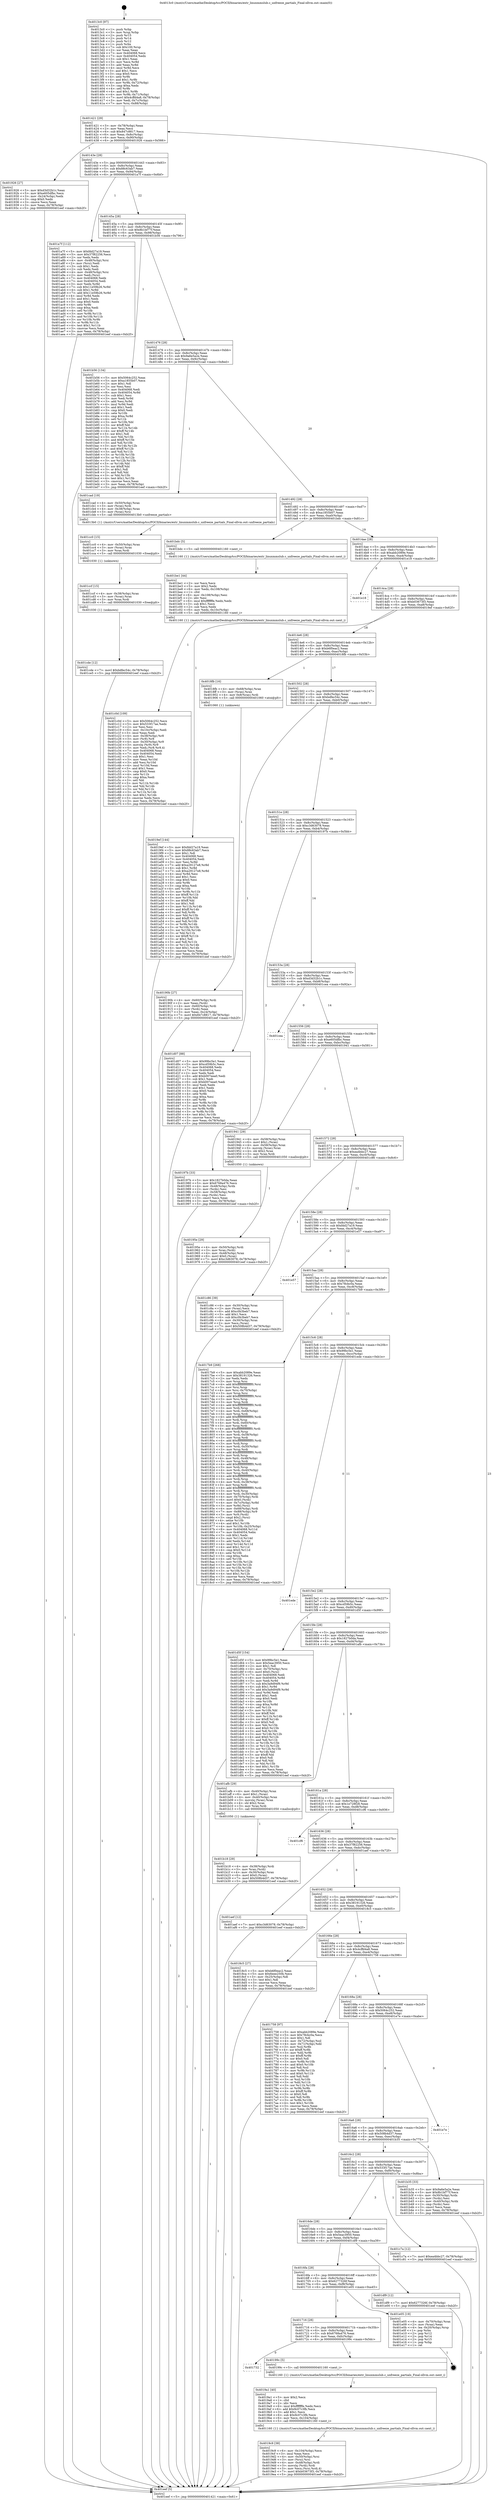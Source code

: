digraph "0x4013c0" {
  label = "0x4013c0 (/mnt/c/Users/mathe/Desktop/tcc/POCII/binaries/extr_linuxmmslub.c_unfreeze_partials_Final-ollvm.out::main(0))"
  labelloc = "t"
  node[shape=record]

  Entry [label="",width=0.3,height=0.3,shape=circle,fillcolor=black,style=filled]
  "0x401421" [label="{
     0x401421 [29]\l
     | [instrs]\l
     &nbsp;&nbsp;0x401421 \<+3\>: mov -0x78(%rbp),%eax\l
     &nbsp;&nbsp;0x401424 \<+2\>: mov %eax,%ecx\l
     &nbsp;&nbsp;0x401426 \<+6\>: sub $0x847c8817,%ecx\l
     &nbsp;&nbsp;0x40142c \<+6\>: mov %eax,-0x8c(%rbp)\l
     &nbsp;&nbsp;0x401432 \<+6\>: mov %ecx,-0x90(%rbp)\l
     &nbsp;&nbsp;0x401438 \<+6\>: je 0000000000401926 \<main+0x566\>\l
  }"]
  "0x401926" [label="{
     0x401926 [27]\l
     | [instrs]\l
     &nbsp;&nbsp;0x401926 \<+5\>: mov $0xd3d32b1c,%eax\l
     &nbsp;&nbsp;0x40192b \<+5\>: mov $0xe605dfbc,%ecx\l
     &nbsp;&nbsp;0x401930 \<+3\>: mov -0x24(%rbp),%edx\l
     &nbsp;&nbsp;0x401933 \<+3\>: cmp $0x0,%edx\l
     &nbsp;&nbsp;0x401936 \<+3\>: cmove %ecx,%eax\l
     &nbsp;&nbsp;0x401939 \<+3\>: mov %eax,-0x78(%rbp)\l
     &nbsp;&nbsp;0x40193c \<+5\>: jmp 0000000000401eef \<main+0xb2f\>\l
  }"]
  "0x40143e" [label="{
     0x40143e [28]\l
     | [instrs]\l
     &nbsp;&nbsp;0x40143e \<+5\>: jmp 0000000000401443 \<main+0x83\>\l
     &nbsp;&nbsp;0x401443 \<+6\>: mov -0x8c(%rbp),%eax\l
     &nbsp;&nbsp;0x401449 \<+5\>: sub $0x88c63ab7,%eax\l
     &nbsp;&nbsp;0x40144e \<+6\>: mov %eax,-0x94(%rbp)\l
     &nbsp;&nbsp;0x401454 \<+6\>: je 0000000000401a7f \<main+0x6bf\>\l
  }"]
  Exit [label="",width=0.3,height=0.3,shape=circle,fillcolor=black,style=filled,peripheries=2]
  "0x401a7f" [label="{
     0x401a7f [112]\l
     | [instrs]\l
     &nbsp;&nbsp;0x401a7f \<+5\>: mov $0xfdd27a19,%eax\l
     &nbsp;&nbsp;0x401a84 \<+5\>: mov $0x37f82256,%ecx\l
     &nbsp;&nbsp;0x401a89 \<+2\>: xor %edx,%edx\l
     &nbsp;&nbsp;0x401a8b \<+4\>: mov -0x48(%rbp),%rsi\l
     &nbsp;&nbsp;0x401a8f \<+2\>: mov (%rsi),%edi\l
     &nbsp;&nbsp;0x401a91 \<+3\>: sub $0x1,%edx\l
     &nbsp;&nbsp;0x401a94 \<+2\>: sub %edx,%edi\l
     &nbsp;&nbsp;0x401a96 \<+4\>: mov -0x48(%rbp),%rsi\l
     &nbsp;&nbsp;0x401a9a \<+2\>: mov %edi,(%rsi)\l
     &nbsp;&nbsp;0x401a9c \<+7\>: mov 0x404068,%edx\l
     &nbsp;&nbsp;0x401aa3 \<+7\>: mov 0x404054,%edi\l
     &nbsp;&nbsp;0x401aaa \<+3\>: mov %edx,%r8d\l
     &nbsp;&nbsp;0x401aad \<+7\>: sub $0x11e59b26,%r8d\l
     &nbsp;&nbsp;0x401ab4 \<+4\>: sub $0x1,%r8d\l
     &nbsp;&nbsp;0x401ab8 \<+7\>: add $0x11e59b26,%r8d\l
     &nbsp;&nbsp;0x401abf \<+4\>: imul %r8d,%edx\l
     &nbsp;&nbsp;0x401ac3 \<+3\>: and $0x1,%edx\l
     &nbsp;&nbsp;0x401ac6 \<+3\>: cmp $0x0,%edx\l
     &nbsp;&nbsp;0x401ac9 \<+4\>: sete %r9b\l
     &nbsp;&nbsp;0x401acd \<+3\>: cmp $0xa,%edi\l
     &nbsp;&nbsp;0x401ad0 \<+4\>: setl %r10b\l
     &nbsp;&nbsp;0x401ad4 \<+3\>: mov %r9b,%r11b\l
     &nbsp;&nbsp;0x401ad7 \<+3\>: and %r10b,%r11b\l
     &nbsp;&nbsp;0x401ada \<+3\>: xor %r10b,%r9b\l
     &nbsp;&nbsp;0x401add \<+3\>: or %r9b,%r11b\l
     &nbsp;&nbsp;0x401ae0 \<+4\>: test $0x1,%r11b\l
     &nbsp;&nbsp;0x401ae4 \<+3\>: cmovne %ecx,%eax\l
     &nbsp;&nbsp;0x401ae7 \<+3\>: mov %eax,-0x78(%rbp)\l
     &nbsp;&nbsp;0x401aea \<+5\>: jmp 0000000000401eef \<main+0xb2f\>\l
  }"]
  "0x40145a" [label="{
     0x40145a [28]\l
     | [instrs]\l
     &nbsp;&nbsp;0x40145a \<+5\>: jmp 000000000040145f \<main+0x9f\>\l
     &nbsp;&nbsp;0x40145f \<+6\>: mov -0x8c(%rbp),%eax\l
     &nbsp;&nbsp;0x401465 \<+5\>: sub $0x8b1bf77f,%eax\l
     &nbsp;&nbsp;0x40146a \<+6\>: mov %eax,-0x98(%rbp)\l
     &nbsp;&nbsp;0x401470 \<+6\>: je 0000000000401b56 \<main+0x796\>\l
  }"]
  "0x401cde" [label="{
     0x401cde [12]\l
     | [instrs]\l
     &nbsp;&nbsp;0x401cde \<+7\>: movl $0xbdfec54c,-0x78(%rbp)\l
     &nbsp;&nbsp;0x401ce5 \<+5\>: jmp 0000000000401eef \<main+0xb2f\>\l
  }"]
  "0x401b56" [label="{
     0x401b56 [134]\l
     | [instrs]\l
     &nbsp;&nbsp;0x401b56 \<+5\>: mov $0x5064c252,%eax\l
     &nbsp;&nbsp;0x401b5b \<+5\>: mov $0xa1855b07,%ecx\l
     &nbsp;&nbsp;0x401b60 \<+2\>: mov $0x1,%dl\l
     &nbsp;&nbsp;0x401b62 \<+2\>: xor %esi,%esi\l
     &nbsp;&nbsp;0x401b64 \<+7\>: mov 0x404068,%edi\l
     &nbsp;&nbsp;0x401b6b \<+8\>: mov 0x404054,%r8d\l
     &nbsp;&nbsp;0x401b73 \<+3\>: sub $0x1,%esi\l
     &nbsp;&nbsp;0x401b76 \<+3\>: mov %edi,%r9d\l
     &nbsp;&nbsp;0x401b79 \<+3\>: add %esi,%r9d\l
     &nbsp;&nbsp;0x401b7c \<+4\>: imul %r9d,%edi\l
     &nbsp;&nbsp;0x401b80 \<+3\>: and $0x1,%edi\l
     &nbsp;&nbsp;0x401b83 \<+3\>: cmp $0x0,%edi\l
     &nbsp;&nbsp;0x401b86 \<+4\>: sete %r10b\l
     &nbsp;&nbsp;0x401b8a \<+4\>: cmp $0xa,%r8d\l
     &nbsp;&nbsp;0x401b8e \<+4\>: setl %r11b\l
     &nbsp;&nbsp;0x401b92 \<+3\>: mov %r10b,%bl\l
     &nbsp;&nbsp;0x401b95 \<+3\>: xor $0xff,%bl\l
     &nbsp;&nbsp;0x401b98 \<+3\>: mov %r11b,%r14b\l
     &nbsp;&nbsp;0x401b9b \<+4\>: xor $0xff,%r14b\l
     &nbsp;&nbsp;0x401b9f \<+3\>: xor $0x1,%dl\l
     &nbsp;&nbsp;0x401ba2 \<+3\>: mov %bl,%r15b\l
     &nbsp;&nbsp;0x401ba5 \<+4\>: and $0xff,%r15b\l
     &nbsp;&nbsp;0x401ba9 \<+3\>: and %dl,%r10b\l
     &nbsp;&nbsp;0x401bac \<+3\>: mov %r14b,%r12b\l
     &nbsp;&nbsp;0x401baf \<+4\>: and $0xff,%r12b\l
     &nbsp;&nbsp;0x401bb3 \<+3\>: and %dl,%r11b\l
     &nbsp;&nbsp;0x401bb6 \<+3\>: or %r10b,%r15b\l
     &nbsp;&nbsp;0x401bb9 \<+3\>: or %r11b,%r12b\l
     &nbsp;&nbsp;0x401bbc \<+3\>: xor %r12b,%r15b\l
     &nbsp;&nbsp;0x401bbf \<+3\>: or %r14b,%bl\l
     &nbsp;&nbsp;0x401bc2 \<+3\>: xor $0xff,%bl\l
     &nbsp;&nbsp;0x401bc5 \<+3\>: or $0x1,%dl\l
     &nbsp;&nbsp;0x401bc8 \<+2\>: and %dl,%bl\l
     &nbsp;&nbsp;0x401bca \<+3\>: or %bl,%r15b\l
     &nbsp;&nbsp;0x401bcd \<+4\>: test $0x1,%r15b\l
     &nbsp;&nbsp;0x401bd1 \<+3\>: cmovne %ecx,%eax\l
     &nbsp;&nbsp;0x401bd4 \<+3\>: mov %eax,-0x78(%rbp)\l
     &nbsp;&nbsp;0x401bd7 \<+5\>: jmp 0000000000401eef \<main+0xb2f\>\l
  }"]
  "0x401476" [label="{
     0x401476 [28]\l
     | [instrs]\l
     &nbsp;&nbsp;0x401476 \<+5\>: jmp 000000000040147b \<main+0xbb\>\l
     &nbsp;&nbsp;0x40147b \<+6\>: mov -0x8c(%rbp),%eax\l
     &nbsp;&nbsp;0x401481 \<+5\>: sub $0x9a6e5a2e,%eax\l
     &nbsp;&nbsp;0x401486 \<+6\>: mov %eax,-0x9c(%rbp)\l
     &nbsp;&nbsp;0x40148c \<+6\>: je 0000000000401cad \<main+0x8ed\>\l
  }"]
  "0x401ccf" [label="{
     0x401ccf [15]\l
     | [instrs]\l
     &nbsp;&nbsp;0x401ccf \<+4\>: mov -0x38(%rbp),%rax\l
     &nbsp;&nbsp;0x401cd3 \<+3\>: mov (%rax),%rax\l
     &nbsp;&nbsp;0x401cd6 \<+3\>: mov %rax,%rdi\l
     &nbsp;&nbsp;0x401cd9 \<+5\>: call 0000000000401030 \<free@plt\>\l
     | [calls]\l
     &nbsp;&nbsp;0x401030 \{1\} (unknown)\l
  }"]
  "0x401cad" [label="{
     0x401cad [19]\l
     | [instrs]\l
     &nbsp;&nbsp;0x401cad \<+4\>: mov -0x50(%rbp),%rax\l
     &nbsp;&nbsp;0x401cb1 \<+3\>: mov (%rax),%rdi\l
     &nbsp;&nbsp;0x401cb4 \<+4\>: mov -0x38(%rbp),%rax\l
     &nbsp;&nbsp;0x401cb8 \<+3\>: mov (%rax),%rsi\l
     &nbsp;&nbsp;0x401cbb \<+5\>: call 00000000004013b0 \<unfreeze_partials\>\l
     | [calls]\l
     &nbsp;&nbsp;0x4013b0 \{1\} (/mnt/c/Users/mathe/Desktop/tcc/POCII/binaries/extr_linuxmmslub.c_unfreeze_partials_Final-ollvm.out::unfreeze_partials)\l
  }"]
  "0x401492" [label="{
     0x401492 [28]\l
     | [instrs]\l
     &nbsp;&nbsp;0x401492 \<+5\>: jmp 0000000000401497 \<main+0xd7\>\l
     &nbsp;&nbsp;0x401497 \<+6\>: mov -0x8c(%rbp),%eax\l
     &nbsp;&nbsp;0x40149d \<+5\>: sub $0xa1855b07,%eax\l
     &nbsp;&nbsp;0x4014a2 \<+6\>: mov %eax,-0xa0(%rbp)\l
     &nbsp;&nbsp;0x4014a8 \<+6\>: je 0000000000401bdc \<main+0x81c\>\l
  }"]
  "0x401cc0" [label="{
     0x401cc0 [15]\l
     | [instrs]\l
     &nbsp;&nbsp;0x401cc0 \<+4\>: mov -0x50(%rbp),%rax\l
     &nbsp;&nbsp;0x401cc4 \<+3\>: mov (%rax),%rax\l
     &nbsp;&nbsp;0x401cc7 \<+3\>: mov %rax,%rdi\l
     &nbsp;&nbsp;0x401cca \<+5\>: call 0000000000401030 \<free@plt\>\l
     | [calls]\l
     &nbsp;&nbsp;0x401030 \{1\} (unknown)\l
  }"]
  "0x401bdc" [label="{
     0x401bdc [5]\l
     | [instrs]\l
     &nbsp;&nbsp;0x401bdc \<+5\>: call 0000000000401160 \<next_i\>\l
     | [calls]\l
     &nbsp;&nbsp;0x401160 \{1\} (/mnt/c/Users/mathe/Desktop/tcc/POCII/binaries/extr_linuxmmslub.c_unfreeze_partials_Final-ollvm.out::next_i)\l
  }"]
  "0x4014ae" [label="{
     0x4014ae [28]\l
     | [instrs]\l
     &nbsp;&nbsp;0x4014ae \<+5\>: jmp 00000000004014b3 \<main+0xf3\>\l
     &nbsp;&nbsp;0x4014b3 \<+6\>: mov -0x8c(%rbp),%eax\l
     &nbsp;&nbsp;0x4014b9 \<+5\>: sub $0xabb2089e,%eax\l
     &nbsp;&nbsp;0x4014be \<+6\>: mov %eax,-0xa4(%rbp)\l
     &nbsp;&nbsp;0x4014c4 \<+6\>: je 0000000000401e18 \<main+0xa58\>\l
  }"]
  "0x401c0d" [label="{
     0x401c0d [109]\l
     | [instrs]\l
     &nbsp;&nbsp;0x401c0d \<+5\>: mov $0x5064c252,%ecx\l
     &nbsp;&nbsp;0x401c12 \<+5\>: mov $0x533f17ae,%edx\l
     &nbsp;&nbsp;0x401c17 \<+2\>: xor %esi,%esi\l
     &nbsp;&nbsp;0x401c19 \<+6\>: mov -0x10c(%rbp),%edi\l
     &nbsp;&nbsp;0x401c1f \<+3\>: imul %eax,%edi\l
     &nbsp;&nbsp;0x401c22 \<+4\>: mov -0x38(%rbp),%r8\l
     &nbsp;&nbsp;0x401c26 \<+3\>: mov (%r8),%r8\l
     &nbsp;&nbsp;0x401c29 \<+4\>: mov -0x30(%rbp),%r9\l
     &nbsp;&nbsp;0x401c2d \<+3\>: movslq (%r9),%r9\l
     &nbsp;&nbsp;0x401c30 \<+4\>: mov %edi,(%r8,%r9,4)\l
     &nbsp;&nbsp;0x401c34 \<+7\>: mov 0x404068,%eax\l
     &nbsp;&nbsp;0x401c3b \<+7\>: mov 0x404054,%edi\l
     &nbsp;&nbsp;0x401c42 \<+3\>: sub $0x1,%esi\l
     &nbsp;&nbsp;0x401c45 \<+3\>: mov %eax,%r10d\l
     &nbsp;&nbsp;0x401c48 \<+3\>: add %esi,%r10d\l
     &nbsp;&nbsp;0x401c4b \<+4\>: imul %r10d,%eax\l
     &nbsp;&nbsp;0x401c4f \<+3\>: and $0x1,%eax\l
     &nbsp;&nbsp;0x401c52 \<+3\>: cmp $0x0,%eax\l
     &nbsp;&nbsp;0x401c55 \<+4\>: sete %r11b\l
     &nbsp;&nbsp;0x401c59 \<+3\>: cmp $0xa,%edi\l
     &nbsp;&nbsp;0x401c5c \<+3\>: setl %bl\l
     &nbsp;&nbsp;0x401c5f \<+3\>: mov %r11b,%r14b\l
     &nbsp;&nbsp;0x401c62 \<+3\>: and %bl,%r14b\l
     &nbsp;&nbsp;0x401c65 \<+3\>: xor %bl,%r11b\l
     &nbsp;&nbsp;0x401c68 \<+3\>: or %r11b,%r14b\l
     &nbsp;&nbsp;0x401c6b \<+4\>: test $0x1,%r14b\l
     &nbsp;&nbsp;0x401c6f \<+3\>: cmovne %edx,%ecx\l
     &nbsp;&nbsp;0x401c72 \<+3\>: mov %ecx,-0x78(%rbp)\l
     &nbsp;&nbsp;0x401c75 \<+5\>: jmp 0000000000401eef \<main+0xb2f\>\l
  }"]
  "0x401e18" [label="{
     0x401e18\l
  }", style=dashed]
  "0x4014ca" [label="{
     0x4014ca [28]\l
     | [instrs]\l
     &nbsp;&nbsp;0x4014ca \<+5\>: jmp 00000000004014cf \<main+0x10f\>\l
     &nbsp;&nbsp;0x4014cf \<+6\>: mov -0x8c(%rbp),%eax\l
     &nbsp;&nbsp;0x4014d5 \<+5\>: sub $0xb03673f3,%eax\l
     &nbsp;&nbsp;0x4014da \<+6\>: mov %eax,-0xa8(%rbp)\l
     &nbsp;&nbsp;0x4014e0 \<+6\>: je 00000000004019ef \<main+0x62f\>\l
  }"]
  "0x401be1" [label="{
     0x401be1 [44]\l
     | [instrs]\l
     &nbsp;&nbsp;0x401be1 \<+2\>: xor %ecx,%ecx\l
     &nbsp;&nbsp;0x401be3 \<+5\>: mov $0x2,%edx\l
     &nbsp;&nbsp;0x401be8 \<+6\>: mov %edx,-0x108(%rbp)\l
     &nbsp;&nbsp;0x401bee \<+1\>: cltd\l
     &nbsp;&nbsp;0x401bef \<+6\>: mov -0x108(%rbp),%esi\l
     &nbsp;&nbsp;0x401bf5 \<+2\>: idiv %esi\l
     &nbsp;&nbsp;0x401bf7 \<+6\>: imul $0xfffffffe,%edx,%edx\l
     &nbsp;&nbsp;0x401bfd \<+3\>: sub $0x1,%ecx\l
     &nbsp;&nbsp;0x401c00 \<+2\>: sub %ecx,%edx\l
     &nbsp;&nbsp;0x401c02 \<+6\>: mov %edx,-0x10c(%rbp)\l
     &nbsp;&nbsp;0x401c08 \<+5\>: call 0000000000401160 \<next_i\>\l
     | [calls]\l
     &nbsp;&nbsp;0x401160 \{1\} (/mnt/c/Users/mathe/Desktop/tcc/POCII/binaries/extr_linuxmmslub.c_unfreeze_partials_Final-ollvm.out::next_i)\l
  }"]
  "0x4019ef" [label="{
     0x4019ef [144]\l
     | [instrs]\l
     &nbsp;&nbsp;0x4019ef \<+5\>: mov $0xfdd27a19,%eax\l
     &nbsp;&nbsp;0x4019f4 \<+5\>: mov $0x88c63ab7,%ecx\l
     &nbsp;&nbsp;0x4019f9 \<+2\>: mov $0x1,%dl\l
     &nbsp;&nbsp;0x4019fb \<+7\>: mov 0x404068,%esi\l
     &nbsp;&nbsp;0x401a02 \<+7\>: mov 0x404054,%edi\l
     &nbsp;&nbsp;0x401a09 \<+3\>: mov %esi,%r8d\l
     &nbsp;&nbsp;0x401a0c \<+7\>: add $0xa29127e8,%r8d\l
     &nbsp;&nbsp;0x401a13 \<+4\>: sub $0x1,%r8d\l
     &nbsp;&nbsp;0x401a17 \<+7\>: sub $0xa29127e8,%r8d\l
     &nbsp;&nbsp;0x401a1e \<+4\>: imul %r8d,%esi\l
     &nbsp;&nbsp;0x401a22 \<+3\>: and $0x1,%esi\l
     &nbsp;&nbsp;0x401a25 \<+3\>: cmp $0x0,%esi\l
     &nbsp;&nbsp;0x401a28 \<+4\>: sete %r9b\l
     &nbsp;&nbsp;0x401a2c \<+3\>: cmp $0xa,%edi\l
     &nbsp;&nbsp;0x401a2f \<+4\>: setl %r10b\l
     &nbsp;&nbsp;0x401a33 \<+3\>: mov %r9b,%r11b\l
     &nbsp;&nbsp;0x401a36 \<+4\>: xor $0xff,%r11b\l
     &nbsp;&nbsp;0x401a3a \<+3\>: mov %r10b,%bl\l
     &nbsp;&nbsp;0x401a3d \<+3\>: xor $0xff,%bl\l
     &nbsp;&nbsp;0x401a40 \<+3\>: xor $0x1,%dl\l
     &nbsp;&nbsp;0x401a43 \<+3\>: mov %r11b,%r14b\l
     &nbsp;&nbsp;0x401a46 \<+4\>: and $0xff,%r14b\l
     &nbsp;&nbsp;0x401a4a \<+3\>: and %dl,%r9b\l
     &nbsp;&nbsp;0x401a4d \<+3\>: mov %bl,%r15b\l
     &nbsp;&nbsp;0x401a50 \<+4\>: and $0xff,%r15b\l
     &nbsp;&nbsp;0x401a54 \<+3\>: and %dl,%r10b\l
     &nbsp;&nbsp;0x401a57 \<+3\>: or %r9b,%r14b\l
     &nbsp;&nbsp;0x401a5a \<+3\>: or %r10b,%r15b\l
     &nbsp;&nbsp;0x401a5d \<+3\>: xor %r15b,%r14b\l
     &nbsp;&nbsp;0x401a60 \<+3\>: or %bl,%r11b\l
     &nbsp;&nbsp;0x401a63 \<+4\>: xor $0xff,%r11b\l
     &nbsp;&nbsp;0x401a67 \<+3\>: or $0x1,%dl\l
     &nbsp;&nbsp;0x401a6a \<+3\>: and %dl,%r11b\l
     &nbsp;&nbsp;0x401a6d \<+3\>: or %r11b,%r14b\l
     &nbsp;&nbsp;0x401a70 \<+4\>: test $0x1,%r14b\l
     &nbsp;&nbsp;0x401a74 \<+3\>: cmovne %ecx,%eax\l
     &nbsp;&nbsp;0x401a77 \<+3\>: mov %eax,-0x78(%rbp)\l
     &nbsp;&nbsp;0x401a7a \<+5\>: jmp 0000000000401eef \<main+0xb2f\>\l
  }"]
  "0x4014e6" [label="{
     0x4014e6 [28]\l
     | [instrs]\l
     &nbsp;&nbsp;0x4014e6 \<+5\>: jmp 00000000004014eb \<main+0x12b\>\l
     &nbsp;&nbsp;0x4014eb \<+6\>: mov -0x8c(%rbp),%eax\l
     &nbsp;&nbsp;0x4014f1 \<+5\>: sub $0xb6f0eac2,%eax\l
     &nbsp;&nbsp;0x4014f6 \<+6\>: mov %eax,-0xac(%rbp)\l
     &nbsp;&nbsp;0x4014fc \<+6\>: je 00000000004018fb \<main+0x53b\>\l
  }"]
  "0x401b18" [label="{
     0x401b18 [29]\l
     | [instrs]\l
     &nbsp;&nbsp;0x401b18 \<+4\>: mov -0x38(%rbp),%rdi\l
     &nbsp;&nbsp;0x401b1c \<+3\>: mov %rax,(%rdi)\l
     &nbsp;&nbsp;0x401b1f \<+4\>: mov -0x30(%rbp),%rax\l
     &nbsp;&nbsp;0x401b23 \<+6\>: movl $0x0,(%rax)\l
     &nbsp;&nbsp;0x401b29 \<+7\>: movl $0x508b4d37,-0x78(%rbp)\l
     &nbsp;&nbsp;0x401b30 \<+5\>: jmp 0000000000401eef \<main+0xb2f\>\l
  }"]
  "0x4018fb" [label="{
     0x4018fb [16]\l
     | [instrs]\l
     &nbsp;&nbsp;0x4018fb \<+4\>: mov -0x68(%rbp),%rax\l
     &nbsp;&nbsp;0x4018ff \<+3\>: mov (%rax),%rax\l
     &nbsp;&nbsp;0x401902 \<+4\>: mov 0x8(%rax),%rdi\l
     &nbsp;&nbsp;0x401906 \<+5\>: call 0000000000401060 \<atoi@plt\>\l
     | [calls]\l
     &nbsp;&nbsp;0x401060 \{1\} (unknown)\l
  }"]
  "0x401502" [label="{
     0x401502 [28]\l
     | [instrs]\l
     &nbsp;&nbsp;0x401502 \<+5\>: jmp 0000000000401507 \<main+0x147\>\l
     &nbsp;&nbsp;0x401507 \<+6\>: mov -0x8c(%rbp),%eax\l
     &nbsp;&nbsp;0x40150d \<+5\>: sub $0xbdfec54c,%eax\l
     &nbsp;&nbsp;0x401512 \<+6\>: mov %eax,-0xb0(%rbp)\l
     &nbsp;&nbsp;0x401518 \<+6\>: je 0000000000401d07 \<main+0x947\>\l
  }"]
  "0x4019c9" [label="{
     0x4019c9 [38]\l
     | [instrs]\l
     &nbsp;&nbsp;0x4019c9 \<+6\>: mov -0x104(%rbp),%ecx\l
     &nbsp;&nbsp;0x4019cf \<+3\>: imul %eax,%ecx\l
     &nbsp;&nbsp;0x4019d2 \<+4\>: mov -0x50(%rbp),%rsi\l
     &nbsp;&nbsp;0x4019d6 \<+3\>: mov (%rsi),%rsi\l
     &nbsp;&nbsp;0x4019d9 \<+4\>: mov -0x48(%rbp),%rdi\l
     &nbsp;&nbsp;0x4019dd \<+3\>: movslq (%rdi),%rdi\l
     &nbsp;&nbsp;0x4019e0 \<+3\>: mov %ecx,(%rsi,%rdi,4)\l
     &nbsp;&nbsp;0x4019e3 \<+7\>: movl $0xb03673f3,-0x78(%rbp)\l
     &nbsp;&nbsp;0x4019ea \<+5\>: jmp 0000000000401eef \<main+0xb2f\>\l
  }"]
  "0x401d07" [label="{
     0x401d07 [88]\l
     | [instrs]\l
     &nbsp;&nbsp;0x401d07 \<+5\>: mov $0x99bc5e1,%eax\l
     &nbsp;&nbsp;0x401d0c \<+5\>: mov $0xcd59b5c,%ecx\l
     &nbsp;&nbsp;0x401d11 \<+7\>: mov 0x404068,%edx\l
     &nbsp;&nbsp;0x401d18 \<+7\>: mov 0x404054,%esi\l
     &nbsp;&nbsp;0x401d1f \<+2\>: mov %edx,%edi\l
     &nbsp;&nbsp;0x401d21 \<+6\>: add $0xb007eea0,%edi\l
     &nbsp;&nbsp;0x401d27 \<+3\>: sub $0x1,%edi\l
     &nbsp;&nbsp;0x401d2a \<+6\>: sub $0xb007eea0,%edi\l
     &nbsp;&nbsp;0x401d30 \<+3\>: imul %edi,%edx\l
     &nbsp;&nbsp;0x401d33 \<+3\>: and $0x1,%edx\l
     &nbsp;&nbsp;0x401d36 \<+3\>: cmp $0x0,%edx\l
     &nbsp;&nbsp;0x401d39 \<+4\>: sete %r8b\l
     &nbsp;&nbsp;0x401d3d \<+3\>: cmp $0xa,%esi\l
     &nbsp;&nbsp;0x401d40 \<+4\>: setl %r9b\l
     &nbsp;&nbsp;0x401d44 \<+3\>: mov %r8b,%r10b\l
     &nbsp;&nbsp;0x401d47 \<+3\>: and %r9b,%r10b\l
     &nbsp;&nbsp;0x401d4a \<+3\>: xor %r9b,%r8b\l
     &nbsp;&nbsp;0x401d4d \<+3\>: or %r8b,%r10b\l
     &nbsp;&nbsp;0x401d50 \<+4\>: test $0x1,%r10b\l
     &nbsp;&nbsp;0x401d54 \<+3\>: cmovne %ecx,%eax\l
     &nbsp;&nbsp;0x401d57 \<+3\>: mov %eax,-0x78(%rbp)\l
     &nbsp;&nbsp;0x401d5a \<+5\>: jmp 0000000000401eef \<main+0xb2f\>\l
  }"]
  "0x40151e" [label="{
     0x40151e [28]\l
     | [instrs]\l
     &nbsp;&nbsp;0x40151e \<+5\>: jmp 0000000000401523 \<main+0x163\>\l
     &nbsp;&nbsp;0x401523 \<+6\>: mov -0x8c(%rbp),%eax\l
     &nbsp;&nbsp;0x401529 \<+5\>: sub $0xc3d63078,%eax\l
     &nbsp;&nbsp;0x40152e \<+6\>: mov %eax,-0xb4(%rbp)\l
     &nbsp;&nbsp;0x401534 \<+6\>: je 000000000040197b \<main+0x5bb\>\l
  }"]
  "0x4019a1" [label="{
     0x4019a1 [40]\l
     | [instrs]\l
     &nbsp;&nbsp;0x4019a1 \<+5\>: mov $0x2,%ecx\l
     &nbsp;&nbsp;0x4019a6 \<+1\>: cltd\l
     &nbsp;&nbsp;0x4019a7 \<+2\>: idiv %ecx\l
     &nbsp;&nbsp;0x4019a9 \<+6\>: imul $0xfffffffe,%edx,%ecx\l
     &nbsp;&nbsp;0x4019af \<+6\>: add $0x9c07c3fb,%ecx\l
     &nbsp;&nbsp;0x4019b5 \<+3\>: add $0x1,%ecx\l
     &nbsp;&nbsp;0x4019b8 \<+6\>: sub $0x9c07c3fb,%ecx\l
     &nbsp;&nbsp;0x4019be \<+6\>: mov %ecx,-0x104(%rbp)\l
     &nbsp;&nbsp;0x4019c4 \<+5\>: call 0000000000401160 \<next_i\>\l
     | [calls]\l
     &nbsp;&nbsp;0x401160 \{1\} (/mnt/c/Users/mathe/Desktop/tcc/POCII/binaries/extr_linuxmmslub.c_unfreeze_partials_Final-ollvm.out::next_i)\l
  }"]
  "0x40197b" [label="{
     0x40197b [33]\l
     | [instrs]\l
     &nbsp;&nbsp;0x40197b \<+5\>: mov $0x1827b0da,%eax\l
     &nbsp;&nbsp;0x401980 \<+5\>: mov $0x6768a476,%ecx\l
     &nbsp;&nbsp;0x401985 \<+4\>: mov -0x48(%rbp),%rdx\l
     &nbsp;&nbsp;0x401989 \<+2\>: mov (%rdx),%esi\l
     &nbsp;&nbsp;0x40198b \<+4\>: mov -0x58(%rbp),%rdx\l
     &nbsp;&nbsp;0x40198f \<+2\>: cmp (%rdx),%esi\l
     &nbsp;&nbsp;0x401991 \<+3\>: cmovl %ecx,%eax\l
     &nbsp;&nbsp;0x401994 \<+3\>: mov %eax,-0x78(%rbp)\l
     &nbsp;&nbsp;0x401997 \<+5\>: jmp 0000000000401eef \<main+0xb2f\>\l
  }"]
  "0x40153a" [label="{
     0x40153a [28]\l
     | [instrs]\l
     &nbsp;&nbsp;0x40153a \<+5\>: jmp 000000000040153f \<main+0x17f\>\l
     &nbsp;&nbsp;0x40153f \<+6\>: mov -0x8c(%rbp),%eax\l
     &nbsp;&nbsp;0x401545 \<+5\>: sub $0xd3d32b1c,%eax\l
     &nbsp;&nbsp;0x40154a \<+6\>: mov %eax,-0xb8(%rbp)\l
     &nbsp;&nbsp;0x401550 \<+6\>: je 0000000000401cea \<main+0x92a\>\l
  }"]
  "0x401732" [label="{
     0x401732\l
  }", style=dashed]
  "0x401cea" [label="{
     0x401cea\l
  }", style=dashed]
  "0x401556" [label="{
     0x401556 [28]\l
     | [instrs]\l
     &nbsp;&nbsp;0x401556 \<+5\>: jmp 000000000040155b \<main+0x19b\>\l
     &nbsp;&nbsp;0x40155b \<+6\>: mov -0x8c(%rbp),%eax\l
     &nbsp;&nbsp;0x401561 \<+5\>: sub $0xe605dfbc,%eax\l
     &nbsp;&nbsp;0x401566 \<+6\>: mov %eax,-0xbc(%rbp)\l
     &nbsp;&nbsp;0x40156c \<+6\>: je 0000000000401941 \<main+0x581\>\l
  }"]
  "0x40199c" [label="{
     0x40199c [5]\l
     | [instrs]\l
     &nbsp;&nbsp;0x40199c \<+5\>: call 0000000000401160 \<next_i\>\l
     | [calls]\l
     &nbsp;&nbsp;0x401160 \{1\} (/mnt/c/Users/mathe/Desktop/tcc/POCII/binaries/extr_linuxmmslub.c_unfreeze_partials_Final-ollvm.out::next_i)\l
  }"]
  "0x401941" [label="{
     0x401941 [29]\l
     | [instrs]\l
     &nbsp;&nbsp;0x401941 \<+4\>: mov -0x58(%rbp),%rax\l
     &nbsp;&nbsp;0x401945 \<+6\>: movl $0x1,(%rax)\l
     &nbsp;&nbsp;0x40194b \<+4\>: mov -0x58(%rbp),%rax\l
     &nbsp;&nbsp;0x40194f \<+3\>: movslq (%rax),%rax\l
     &nbsp;&nbsp;0x401952 \<+4\>: shl $0x2,%rax\l
     &nbsp;&nbsp;0x401956 \<+3\>: mov %rax,%rdi\l
     &nbsp;&nbsp;0x401959 \<+5\>: call 0000000000401050 \<malloc@plt\>\l
     | [calls]\l
     &nbsp;&nbsp;0x401050 \{1\} (unknown)\l
  }"]
  "0x401572" [label="{
     0x401572 [28]\l
     | [instrs]\l
     &nbsp;&nbsp;0x401572 \<+5\>: jmp 0000000000401577 \<main+0x1b7\>\l
     &nbsp;&nbsp;0x401577 \<+6\>: mov -0x8c(%rbp),%eax\l
     &nbsp;&nbsp;0x40157d \<+5\>: sub $0xea4bbc27,%eax\l
     &nbsp;&nbsp;0x401582 \<+6\>: mov %eax,-0xc0(%rbp)\l
     &nbsp;&nbsp;0x401588 \<+6\>: je 0000000000401c86 \<main+0x8c6\>\l
  }"]
  "0x401716" [label="{
     0x401716 [28]\l
     | [instrs]\l
     &nbsp;&nbsp;0x401716 \<+5\>: jmp 000000000040171b \<main+0x35b\>\l
     &nbsp;&nbsp;0x40171b \<+6\>: mov -0x8c(%rbp),%eax\l
     &nbsp;&nbsp;0x401721 \<+5\>: sub $0x6768a476,%eax\l
     &nbsp;&nbsp;0x401726 \<+6\>: mov %eax,-0xfc(%rbp)\l
     &nbsp;&nbsp;0x40172c \<+6\>: je 000000000040199c \<main+0x5dc\>\l
  }"]
  "0x401c86" [label="{
     0x401c86 [39]\l
     | [instrs]\l
     &nbsp;&nbsp;0x401c86 \<+4\>: mov -0x30(%rbp),%rax\l
     &nbsp;&nbsp;0x401c8a \<+2\>: mov (%rax),%ecx\l
     &nbsp;&nbsp;0x401c8c \<+6\>: add $0xc0b3beb7,%ecx\l
     &nbsp;&nbsp;0x401c92 \<+3\>: add $0x1,%ecx\l
     &nbsp;&nbsp;0x401c95 \<+6\>: sub $0xc0b3beb7,%ecx\l
     &nbsp;&nbsp;0x401c9b \<+4\>: mov -0x30(%rbp),%rax\l
     &nbsp;&nbsp;0x401c9f \<+2\>: mov %ecx,(%rax)\l
     &nbsp;&nbsp;0x401ca1 \<+7\>: movl $0x508b4d37,-0x78(%rbp)\l
     &nbsp;&nbsp;0x401ca8 \<+5\>: jmp 0000000000401eef \<main+0xb2f\>\l
  }"]
  "0x40158e" [label="{
     0x40158e [28]\l
     | [instrs]\l
     &nbsp;&nbsp;0x40158e \<+5\>: jmp 0000000000401593 \<main+0x1d3\>\l
     &nbsp;&nbsp;0x401593 \<+6\>: mov -0x8c(%rbp),%eax\l
     &nbsp;&nbsp;0x401599 \<+5\>: sub $0xfdd27a19,%eax\l
     &nbsp;&nbsp;0x40159e \<+6\>: mov %eax,-0xc4(%rbp)\l
     &nbsp;&nbsp;0x4015a4 \<+6\>: je 0000000000401e57 \<main+0xa97\>\l
  }"]
  "0x401e05" [label="{
     0x401e05 [19]\l
     | [instrs]\l
     &nbsp;&nbsp;0x401e05 \<+4\>: mov -0x70(%rbp),%rax\l
     &nbsp;&nbsp;0x401e09 \<+2\>: mov (%rax),%eax\l
     &nbsp;&nbsp;0x401e0b \<+4\>: lea -0x20(%rbp),%rsp\l
     &nbsp;&nbsp;0x401e0f \<+1\>: pop %rbx\l
     &nbsp;&nbsp;0x401e10 \<+2\>: pop %r12\l
     &nbsp;&nbsp;0x401e12 \<+2\>: pop %r14\l
     &nbsp;&nbsp;0x401e14 \<+2\>: pop %r15\l
     &nbsp;&nbsp;0x401e16 \<+1\>: pop %rbp\l
     &nbsp;&nbsp;0x401e17 \<+1\>: ret\l
  }"]
  "0x401e57" [label="{
     0x401e57\l
  }", style=dashed]
  "0x4015aa" [label="{
     0x4015aa [28]\l
     | [instrs]\l
     &nbsp;&nbsp;0x4015aa \<+5\>: jmp 00000000004015af \<main+0x1ef\>\l
     &nbsp;&nbsp;0x4015af \<+6\>: mov -0x8c(%rbp),%eax\l
     &nbsp;&nbsp;0x4015b5 \<+5\>: sub $0x78cbc0a,%eax\l
     &nbsp;&nbsp;0x4015ba \<+6\>: mov %eax,-0xc8(%rbp)\l
     &nbsp;&nbsp;0x4015c0 \<+6\>: je 00000000004017b9 \<main+0x3f9\>\l
  }"]
  "0x4016fa" [label="{
     0x4016fa [28]\l
     | [instrs]\l
     &nbsp;&nbsp;0x4016fa \<+5\>: jmp 00000000004016ff \<main+0x33f\>\l
     &nbsp;&nbsp;0x4016ff \<+6\>: mov -0x8c(%rbp),%eax\l
     &nbsp;&nbsp;0x401705 \<+5\>: sub $0x6277326f,%eax\l
     &nbsp;&nbsp;0x40170a \<+6\>: mov %eax,-0xf8(%rbp)\l
     &nbsp;&nbsp;0x401710 \<+6\>: je 0000000000401e05 \<main+0xa45\>\l
  }"]
  "0x4017b9" [label="{
     0x4017b9 [268]\l
     | [instrs]\l
     &nbsp;&nbsp;0x4017b9 \<+5\>: mov $0xabb2089e,%eax\l
     &nbsp;&nbsp;0x4017be \<+5\>: mov $0x38191326,%ecx\l
     &nbsp;&nbsp;0x4017c3 \<+2\>: xor %edx,%edx\l
     &nbsp;&nbsp;0x4017c5 \<+3\>: mov %rsp,%rsi\l
     &nbsp;&nbsp;0x4017c8 \<+4\>: add $0xfffffffffffffff0,%rsi\l
     &nbsp;&nbsp;0x4017cc \<+3\>: mov %rsi,%rsp\l
     &nbsp;&nbsp;0x4017cf \<+4\>: mov %rsi,-0x70(%rbp)\l
     &nbsp;&nbsp;0x4017d3 \<+3\>: mov %rsp,%rsi\l
     &nbsp;&nbsp;0x4017d6 \<+4\>: add $0xfffffffffffffff0,%rsi\l
     &nbsp;&nbsp;0x4017da \<+3\>: mov %rsi,%rsp\l
     &nbsp;&nbsp;0x4017dd \<+3\>: mov %rsp,%rdi\l
     &nbsp;&nbsp;0x4017e0 \<+4\>: add $0xfffffffffffffff0,%rdi\l
     &nbsp;&nbsp;0x4017e4 \<+3\>: mov %rdi,%rsp\l
     &nbsp;&nbsp;0x4017e7 \<+4\>: mov %rdi,-0x68(%rbp)\l
     &nbsp;&nbsp;0x4017eb \<+3\>: mov %rsp,%rdi\l
     &nbsp;&nbsp;0x4017ee \<+4\>: add $0xfffffffffffffff0,%rdi\l
     &nbsp;&nbsp;0x4017f2 \<+3\>: mov %rdi,%rsp\l
     &nbsp;&nbsp;0x4017f5 \<+4\>: mov %rdi,-0x60(%rbp)\l
     &nbsp;&nbsp;0x4017f9 \<+3\>: mov %rsp,%rdi\l
     &nbsp;&nbsp;0x4017fc \<+4\>: add $0xfffffffffffffff0,%rdi\l
     &nbsp;&nbsp;0x401800 \<+3\>: mov %rdi,%rsp\l
     &nbsp;&nbsp;0x401803 \<+4\>: mov %rdi,-0x58(%rbp)\l
     &nbsp;&nbsp;0x401807 \<+3\>: mov %rsp,%rdi\l
     &nbsp;&nbsp;0x40180a \<+4\>: add $0xfffffffffffffff0,%rdi\l
     &nbsp;&nbsp;0x40180e \<+3\>: mov %rdi,%rsp\l
     &nbsp;&nbsp;0x401811 \<+4\>: mov %rdi,-0x50(%rbp)\l
     &nbsp;&nbsp;0x401815 \<+3\>: mov %rsp,%rdi\l
     &nbsp;&nbsp;0x401818 \<+4\>: add $0xfffffffffffffff0,%rdi\l
     &nbsp;&nbsp;0x40181c \<+3\>: mov %rdi,%rsp\l
     &nbsp;&nbsp;0x40181f \<+4\>: mov %rdi,-0x48(%rbp)\l
     &nbsp;&nbsp;0x401823 \<+3\>: mov %rsp,%rdi\l
     &nbsp;&nbsp;0x401826 \<+4\>: add $0xfffffffffffffff0,%rdi\l
     &nbsp;&nbsp;0x40182a \<+3\>: mov %rdi,%rsp\l
     &nbsp;&nbsp;0x40182d \<+4\>: mov %rdi,-0x40(%rbp)\l
     &nbsp;&nbsp;0x401831 \<+3\>: mov %rsp,%rdi\l
     &nbsp;&nbsp;0x401834 \<+4\>: add $0xfffffffffffffff0,%rdi\l
     &nbsp;&nbsp;0x401838 \<+3\>: mov %rdi,%rsp\l
     &nbsp;&nbsp;0x40183b \<+4\>: mov %rdi,-0x38(%rbp)\l
     &nbsp;&nbsp;0x40183f \<+3\>: mov %rsp,%rdi\l
     &nbsp;&nbsp;0x401842 \<+4\>: add $0xfffffffffffffff0,%rdi\l
     &nbsp;&nbsp;0x401846 \<+3\>: mov %rdi,%rsp\l
     &nbsp;&nbsp;0x401849 \<+4\>: mov %rdi,-0x30(%rbp)\l
     &nbsp;&nbsp;0x40184d \<+4\>: mov -0x70(%rbp),%rdi\l
     &nbsp;&nbsp;0x401851 \<+6\>: movl $0x0,(%rdi)\l
     &nbsp;&nbsp;0x401857 \<+4\>: mov -0x7c(%rbp),%r8d\l
     &nbsp;&nbsp;0x40185b \<+3\>: mov %r8d,(%rsi)\l
     &nbsp;&nbsp;0x40185e \<+4\>: mov -0x68(%rbp),%rdi\l
     &nbsp;&nbsp;0x401862 \<+7\>: mov -0x88(%rbp),%r9\l
     &nbsp;&nbsp;0x401869 \<+3\>: mov %r9,(%rdi)\l
     &nbsp;&nbsp;0x40186c \<+3\>: cmpl $0x2,(%rsi)\l
     &nbsp;&nbsp;0x40186f \<+4\>: setne %r10b\l
     &nbsp;&nbsp;0x401873 \<+4\>: and $0x1,%r10b\l
     &nbsp;&nbsp;0x401877 \<+4\>: mov %r10b,-0x25(%rbp)\l
     &nbsp;&nbsp;0x40187b \<+8\>: mov 0x404068,%r11d\l
     &nbsp;&nbsp;0x401883 \<+7\>: mov 0x404054,%ebx\l
     &nbsp;&nbsp;0x40188a \<+3\>: sub $0x1,%edx\l
     &nbsp;&nbsp;0x40188d \<+3\>: mov %r11d,%r14d\l
     &nbsp;&nbsp;0x401890 \<+3\>: add %edx,%r14d\l
     &nbsp;&nbsp;0x401893 \<+4\>: imul %r14d,%r11d\l
     &nbsp;&nbsp;0x401897 \<+4\>: and $0x1,%r11d\l
     &nbsp;&nbsp;0x40189b \<+4\>: cmp $0x0,%r11d\l
     &nbsp;&nbsp;0x40189f \<+4\>: sete %r10b\l
     &nbsp;&nbsp;0x4018a3 \<+3\>: cmp $0xa,%ebx\l
     &nbsp;&nbsp;0x4018a6 \<+4\>: setl %r15b\l
     &nbsp;&nbsp;0x4018aa \<+3\>: mov %r10b,%r12b\l
     &nbsp;&nbsp;0x4018ad \<+3\>: and %r15b,%r12b\l
     &nbsp;&nbsp;0x4018b0 \<+3\>: xor %r15b,%r10b\l
     &nbsp;&nbsp;0x4018b3 \<+3\>: or %r10b,%r12b\l
     &nbsp;&nbsp;0x4018b6 \<+4\>: test $0x1,%r12b\l
     &nbsp;&nbsp;0x4018ba \<+3\>: cmovne %ecx,%eax\l
     &nbsp;&nbsp;0x4018bd \<+3\>: mov %eax,-0x78(%rbp)\l
     &nbsp;&nbsp;0x4018c0 \<+5\>: jmp 0000000000401eef \<main+0xb2f\>\l
  }"]
  "0x4015c6" [label="{
     0x4015c6 [28]\l
     | [instrs]\l
     &nbsp;&nbsp;0x4015c6 \<+5\>: jmp 00000000004015cb \<main+0x20b\>\l
     &nbsp;&nbsp;0x4015cb \<+6\>: mov -0x8c(%rbp),%eax\l
     &nbsp;&nbsp;0x4015d1 \<+5\>: sub $0x99bc5e1,%eax\l
     &nbsp;&nbsp;0x4015d6 \<+6\>: mov %eax,-0xcc(%rbp)\l
     &nbsp;&nbsp;0x4015dc \<+6\>: je 0000000000401ede \<main+0xb1e\>\l
  }"]
  "0x401df9" [label="{
     0x401df9 [12]\l
     | [instrs]\l
     &nbsp;&nbsp;0x401df9 \<+7\>: movl $0x6277326f,-0x78(%rbp)\l
     &nbsp;&nbsp;0x401e00 \<+5\>: jmp 0000000000401eef \<main+0xb2f\>\l
  }"]
  "0x401ede" [label="{
     0x401ede\l
  }", style=dashed]
  "0x4015e2" [label="{
     0x4015e2 [28]\l
     | [instrs]\l
     &nbsp;&nbsp;0x4015e2 \<+5\>: jmp 00000000004015e7 \<main+0x227\>\l
     &nbsp;&nbsp;0x4015e7 \<+6\>: mov -0x8c(%rbp),%eax\l
     &nbsp;&nbsp;0x4015ed \<+5\>: sub $0xcd59b5c,%eax\l
     &nbsp;&nbsp;0x4015f2 \<+6\>: mov %eax,-0xd0(%rbp)\l
     &nbsp;&nbsp;0x4015f8 \<+6\>: je 0000000000401d5f \<main+0x99f\>\l
  }"]
  "0x4016de" [label="{
     0x4016de [28]\l
     | [instrs]\l
     &nbsp;&nbsp;0x4016de \<+5\>: jmp 00000000004016e3 \<main+0x323\>\l
     &nbsp;&nbsp;0x4016e3 \<+6\>: mov -0x8c(%rbp),%eax\l
     &nbsp;&nbsp;0x4016e9 \<+5\>: sub $0x5eac3950,%eax\l
     &nbsp;&nbsp;0x4016ee \<+6\>: mov %eax,-0xf4(%rbp)\l
     &nbsp;&nbsp;0x4016f4 \<+6\>: je 0000000000401df9 \<main+0xa39\>\l
  }"]
  "0x401d5f" [label="{
     0x401d5f [154]\l
     | [instrs]\l
     &nbsp;&nbsp;0x401d5f \<+5\>: mov $0x99bc5e1,%eax\l
     &nbsp;&nbsp;0x401d64 \<+5\>: mov $0x5eac3950,%ecx\l
     &nbsp;&nbsp;0x401d69 \<+2\>: mov $0x1,%dl\l
     &nbsp;&nbsp;0x401d6b \<+4\>: mov -0x70(%rbp),%rsi\l
     &nbsp;&nbsp;0x401d6f \<+6\>: movl $0x0,(%rsi)\l
     &nbsp;&nbsp;0x401d75 \<+7\>: mov 0x404068,%edi\l
     &nbsp;&nbsp;0x401d7c \<+8\>: mov 0x404054,%r8d\l
     &nbsp;&nbsp;0x401d84 \<+3\>: mov %edi,%r9d\l
     &nbsp;&nbsp;0x401d87 \<+7\>: sub $0x3a9d94f9,%r9d\l
     &nbsp;&nbsp;0x401d8e \<+4\>: sub $0x1,%r9d\l
     &nbsp;&nbsp;0x401d92 \<+7\>: add $0x3a9d94f9,%r9d\l
     &nbsp;&nbsp;0x401d99 \<+4\>: imul %r9d,%edi\l
     &nbsp;&nbsp;0x401d9d \<+3\>: and $0x1,%edi\l
     &nbsp;&nbsp;0x401da0 \<+3\>: cmp $0x0,%edi\l
     &nbsp;&nbsp;0x401da3 \<+4\>: sete %r10b\l
     &nbsp;&nbsp;0x401da7 \<+4\>: cmp $0xa,%r8d\l
     &nbsp;&nbsp;0x401dab \<+4\>: setl %r11b\l
     &nbsp;&nbsp;0x401daf \<+3\>: mov %r10b,%bl\l
     &nbsp;&nbsp;0x401db2 \<+3\>: xor $0xff,%bl\l
     &nbsp;&nbsp;0x401db5 \<+3\>: mov %r11b,%r14b\l
     &nbsp;&nbsp;0x401db8 \<+4\>: xor $0xff,%r14b\l
     &nbsp;&nbsp;0x401dbc \<+3\>: xor $0x0,%dl\l
     &nbsp;&nbsp;0x401dbf \<+3\>: mov %bl,%r15b\l
     &nbsp;&nbsp;0x401dc2 \<+4\>: and $0x0,%r15b\l
     &nbsp;&nbsp;0x401dc6 \<+3\>: and %dl,%r10b\l
     &nbsp;&nbsp;0x401dc9 \<+3\>: mov %r14b,%r12b\l
     &nbsp;&nbsp;0x401dcc \<+4\>: and $0x0,%r12b\l
     &nbsp;&nbsp;0x401dd0 \<+3\>: and %dl,%r11b\l
     &nbsp;&nbsp;0x401dd3 \<+3\>: or %r10b,%r15b\l
     &nbsp;&nbsp;0x401dd6 \<+3\>: or %r11b,%r12b\l
     &nbsp;&nbsp;0x401dd9 \<+3\>: xor %r12b,%r15b\l
     &nbsp;&nbsp;0x401ddc \<+3\>: or %r14b,%bl\l
     &nbsp;&nbsp;0x401ddf \<+3\>: xor $0xff,%bl\l
     &nbsp;&nbsp;0x401de2 \<+3\>: or $0x0,%dl\l
     &nbsp;&nbsp;0x401de5 \<+2\>: and %dl,%bl\l
     &nbsp;&nbsp;0x401de7 \<+3\>: or %bl,%r15b\l
     &nbsp;&nbsp;0x401dea \<+4\>: test $0x1,%r15b\l
     &nbsp;&nbsp;0x401dee \<+3\>: cmovne %ecx,%eax\l
     &nbsp;&nbsp;0x401df1 \<+3\>: mov %eax,-0x78(%rbp)\l
     &nbsp;&nbsp;0x401df4 \<+5\>: jmp 0000000000401eef \<main+0xb2f\>\l
  }"]
  "0x4015fe" [label="{
     0x4015fe [28]\l
     | [instrs]\l
     &nbsp;&nbsp;0x4015fe \<+5\>: jmp 0000000000401603 \<main+0x243\>\l
     &nbsp;&nbsp;0x401603 \<+6\>: mov -0x8c(%rbp),%eax\l
     &nbsp;&nbsp;0x401609 \<+5\>: sub $0x1827b0da,%eax\l
     &nbsp;&nbsp;0x40160e \<+6\>: mov %eax,-0xd4(%rbp)\l
     &nbsp;&nbsp;0x401614 \<+6\>: je 0000000000401afb \<main+0x73b\>\l
  }"]
  "0x401c7a" [label="{
     0x401c7a [12]\l
     | [instrs]\l
     &nbsp;&nbsp;0x401c7a \<+7\>: movl $0xea4bbc27,-0x78(%rbp)\l
     &nbsp;&nbsp;0x401c81 \<+5\>: jmp 0000000000401eef \<main+0xb2f\>\l
  }"]
  "0x401afb" [label="{
     0x401afb [29]\l
     | [instrs]\l
     &nbsp;&nbsp;0x401afb \<+4\>: mov -0x40(%rbp),%rax\l
     &nbsp;&nbsp;0x401aff \<+6\>: movl $0x1,(%rax)\l
     &nbsp;&nbsp;0x401b05 \<+4\>: mov -0x40(%rbp),%rax\l
     &nbsp;&nbsp;0x401b09 \<+3\>: movslq (%rax),%rax\l
     &nbsp;&nbsp;0x401b0c \<+4\>: shl $0x2,%rax\l
     &nbsp;&nbsp;0x401b10 \<+3\>: mov %rax,%rdi\l
     &nbsp;&nbsp;0x401b13 \<+5\>: call 0000000000401050 \<malloc@plt\>\l
     | [calls]\l
     &nbsp;&nbsp;0x401050 \{1\} (unknown)\l
  }"]
  "0x40161a" [label="{
     0x40161a [28]\l
     | [instrs]\l
     &nbsp;&nbsp;0x40161a \<+5\>: jmp 000000000040161f \<main+0x25f\>\l
     &nbsp;&nbsp;0x40161f \<+6\>: mov -0x8c(%rbp),%eax\l
     &nbsp;&nbsp;0x401625 \<+5\>: sub $0x1e728f28,%eax\l
     &nbsp;&nbsp;0x40162a \<+6\>: mov %eax,-0xd8(%rbp)\l
     &nbsp;&nbsp;0x401630 \<+6\>: je 0000000000401cf6 \<main+0x936\>\l
  }"]
  "0x4016c2" [label="{
     0x4016c2 [28]\l
     | [instrs]\l
     &nbsp;&nbsp;0x4016c2 \<+5\>: jmp 00000000004016c7 \<main+0x307\>\l
     &nbsp;&nbsp;0x4016c7 \<+6\>: mov -0x8c(%rbp),%eax\l
     &nbsp;&nbsp;0x4016cd \<+5\>: sub $0x533f17ae,%eax\l
     &nbsp;&nbsp;0x4016d2 \<+6\>: mov %eax,-0xf0(%rbp)\l
     &nbsp;&nbsp;0x4016d8 \<+6\>: je 0000000000401c7a \<main+0x8ba\>\l
  }"]
  "0x401cf6" [label="{
     0x401cf6\l
  }", style=dashed]
  "0x401636" [label="{
     0x401636 [28]\l
     | [instrs]\l
     &nbsp;&nbsp;0x401636 \<+5\>: jmp 000000000040163b \<main+0x27b\>\l
     &nbsp;&nbsp;0x40163b \<+6\>: mov -0x8c(%rbp),%eax\l
     &nbsp;&nbsp;0x401641 \<+5\>: sub $0x37f82256,%eax\l
     &nbsp;&nbsp;0x401646 \<+6\>: mov %eax,-0xdc(%rbp)\l
     &nbsp;&nbsp;0x40164c \<+6\>: je 0000000000401aef \<main+0x72f\>\l
  }"]
  "0x401b35" [label="{
     0x401b35 [33]\l
     | [instrs]\l
     &nbsp;&nbsp;0x401b35 \<+5\>: mov $0x9a6e5a2e,%eax\l
     &nbsp;&nbsp;0x401b3a \<+5\>: mov $0x8b1bf77f,%ecx\l
     &nbsp;&nbsp;0x401b3f \<+4\>: mov -0x30(%rbp),%rdx\l
     &nbsp;&nbsp;0x401b43 \<+2\>: mov (%rdx),%esi\l
     &nbsp;&nbsp;0x401b45 \<+4\>: mov -0x40(%rbp),%rdx\l
     &nbsp;&nbsp;0x401b49 \<+2\>: cmp (%rdx),%esi\l
     &nbsp;&nbsp;0x401b4b \<+3\>: cmovl %ecx,%eax\l
     &nbsp;&nbsp;0x401b4e \<+3\>: mov %eax,-0x78(%rbp)\l
     &nbsp;&nbsp;0x401b51 \<+5\>: jmp 0000000000401eef \<main+0xb2f\>\l
  }"]
  "0x401aef" [label="{
     0x401aef [12]\l
     | [instrs]\l
     &nbsp;&nbsp;0x401aef \<+7\>: movl $0xc3d63078,-0x78(%rbp)\l
     &nbsp;&nbsp;0x401af6 \<+5\>: jmp 0000000000401eef \<main+0xb2f\>\l
  }"]
  "0x401652" [label="{
     0x401652 [28]\l
     | [instrs]\l
     &nbsp;&nbsp;0x401652 \<+5\>: jmp 0000000000401657 \<main+0x297\>\l
     &nbsp;&nbsp;0x401657 \<+6\>: mov -0x8c(%rbp),%eax\l
     &nbsp;&nbsp;0x40165d \<+5\>: sub $0x38191326,%eax\l
     &nbsp;&nbsp;0x401662 \<+6\>: mov %eax,-0xe0(%rbp)\l
     &nbsp;&nbsp;0x401668 \<+6\>: je 00000000004018c5 \<main+0x505\>\l
  }"]
  "0x4016a6" [label="{
     0x4016a6 [28]\l
     | [instrs]\l
     &nbsp;&nbsp;0x4016a6 \<+5\>: jmp 00000000004016ab \<main+0x2eb\>\l
     &nbsp;&nbsp;0x4016ab \<+6\>: mov -0x8c(%rbp),%eax\l
     &nbsp;&nbsp;0x4016b1 \<+5\>: sub $0x508b4d37,%eax\l
     &nbsp;&nbsp;0x4016b6 \<+6\>: mov %eax,-0xec(%rbp)\l
     &nbsp;&nbsp;0x4016bc \<+6\>: je 0000000000401b35 \<main+0x775\>\l
  }"]
  "0x4018c5" [label="{
     0x4018c5 [27]\l
     | [instrs]\l
     &nbsp;&nbsp;0x4018c5 \<+5\>: mov $0xb6f0eac2,%eax\l
     &nbsp;&nbsp;0x4018ca \<+5\>: mov $0x6eee250b,%ecx\l
     &nbsp;&nbsp;0x4018cf \<+3\>: mov -0x25(%rbp),%dl\l
     &nbsp;&nbsp;0x4018d2 \<+3\>: test $0x1,%dl\l
     &nbsp;&nbsp;0x4018d5 \<+3\>: cmovne %ecx,%eax\l
     &nbsp;&nbsp;0x4018d8 \<+3\>: mov %eax,-0x78(%rbp)\l
     &nbsp;&nbsp;0x4018db \<+5\>: jmp 0000000000401eef \<main+0xb2f\>\l
  }"]
  "0x40166e" [label="{
     0x40166e [28]\l
     | [instrs]\l
     &nbsp;&nbsp;0x40166e \<+5\>: jmp 0000000000401673 \<main+0x2b3\>\l
     &nbsp;&nbsp;0x401673 \<+6\>: mov -0x8c(%rbp),%eax\l
     &nbsp;&nbsp;0x401679 \<+5\>: sub $0x4cffd4a8,%eax\l
     &nbsp;&nbsp;0x40167e \<+6\>: mov %eax,-0xe4(%rbp)\l
     &nbsp;&nbsp;0x401684 \<+6\>: je 0000000000401758 \<main+0x398\>\l
  }"]
  "0x401e7e" [label="{
     0x401e7e\l
  }", style=dashed]
  "0x401758" [label="{
     0x401758 [97]\l
     | [instrs]\l
     &nbsp;&nbsp;0x401758 \<+5\>: mov $0xabb2089e,%eax\l
     &nbsp;&nbsp;0x40175d \<+5\>: mov $0x78cbc0a,%ecx\l
     &nbsp;&nbsp;0x401762 \<+2\>: mov $0x1,%dl\l
     &nbsp;&nbsp;0x401764 \<+4\>: mov -0x72(%rbp),%sil\l
     &nbsp;&nbsp;0x401768 \<+4\>: mov -0x71(%rbp),%dil\l
     &nbsp;&nbsp;0x40176c \<+3\>: mov %sil,%r8b\l
     &nbsp;&nbsp;0x40176f \<+4\>: xor $0xff,%r8b\l
     &nbsp;&nbsp;0x401773 \<+3\>: mov %dil,%r9b\l
     &nbsp;&nbsp;0x401776 \<+4\>: xor $0xff,%r9b\l
     &nbsp;&nbsp;0x40177a \<+3\>: xor $0x0,%dl\l
     &nbsp;&nbsp;0x40177d \<+3\>: mov %r8b,%r10b\l
     &nbsp;&nbsp;0x401780 \<+4\>: and $0x0,%r10b\l
     &nbsp;&nbsp;0x401784 \<+3\>: and %dl,%sil\l
     &nbsp;&nbsp;0x401787 \<+3\>: mov %r9b,%r11b\l
     &nbsp;&nbsp;0x40178a \<+4\>: and $0x0,%r11b\l
     &nbsp;&nbsp;0x40178e \<+3\>: and %dl,%dil\l
     &nbsp;&nbsp;0x401791 \<+3\>: or %sil,%r10b\l
     &nbsp;&nbsp;0x401794 \<+3\>: or %dil,%r11b\l
     &nbsp;&nbsp;0x401797 \<+3\>: xor %r11b,%r10b\l
     &nbsp;&nbsp;0x40179a \<+3\>: or %r9b,%r8b\l
     &nbsp;&nbsp;0x40179d \<+4\>: xor $0xff,%r8b\l
     &nbsp;&nbsp;0x4017a1 \<+3\>: or $0x0,%dl\l
     &nbsp;&nbsp;0x4017a4 \<+3\>: and %dl,%r8b\l
     &nbsp;&nbsp;0x4017a7 \<+3\>: or %r8b,%r10b\l
     &nbsp;&nbsp;0x4017aa \<+4\>: test $0x1,%r10b\l
     &nbsp;&nbsp;0x4017ae \<+3\>: cmovne %ecx,%eax\l
     &nbsp;&nbsp;0x4017b1 \<+3\>: mov %eax,-0x78(%rbp)\l
     &nbsp;&nbsp;0x4017b4 \<+5\>: jmp 0000000000401eef \<main+0xb2f\>\l
  }"]
  "0x40168a" [label="{
     0x40168a [28]\l
     | [instrs]\l
     &nbsp;&nbsp;0x40168a \<+5\>: jmp 000000000040168f \<main+0x2cf\>\l
     &nbsp;&nbsp;0x40168f \<+6\>: mov -0x8c(%rbp),%eax\l
     &nbsp;&nbsp;0x401695 \<+5\>: sub $0x5064c252,%eax\l
     &nbsp;&nbsp;0x40169a \<+6\>: mov %eax,-0xe8(%rbp)\l
     &nbsp;&nbsp;0x4016a0 \<+6\>: je 0000000000401e7e \<main+0xabe\>\l
  }"]
  "0x401eef" [label="{
     0x401eef [5]\l
     | [instrs]\l
     &nbsp;&nbsp;0x401eef \<+5\>: jmp 0000000000401421 \<main+0x61\>\l
  }"]
  "0x4013c0" [label="{
     0x4013c0 [97]\l
     | [instrs]\l
     &nbsp;&nbsp;0x4013c0 \<+1\>: push %rbp\l
     &nbsp;&nbsp;0x4013c1 \<+3\>: mov %rsp,%rbp\l
     &nbsp;&nbsp;0x4013c4 \<+2\>: push %r15\l
     &nbsp;&nbsp;0x4013c6 \<+2\>: push %r14\l
     &nbsp;&nbsp;0x4013c8 \<+2\>: push %r12\l
     &nbsp;&nbsp;0x4013ca \<+1\>: push %rbx\l
     &nbsp;&nbsp;0x4013cb \<+7\>: sub $0x100,%rsp\l
     &nbsp;&nbsp;0x4013d2 \<+2\>: xor %eax,%eax\l
     &nbsp;&nbsp;0x4013d4 \<+7\>: mov 0x404068,%ecx\l
     &nbsp;&nbsp;0x4013db \<+7\>: mov 0x404054,%edx\l
     &nbsp;&nbsp;0x4013e2 \<+3\>: sub $0x1,%eax\l
     &nbsp;&nbsp;0x4013e5 \<+3\>: mov %ecx,%r8d\l
     &nbsp;&nbsp;0x4013e8 \<+3\>: add %eax,%r8d\l
     &nbsp;&nbsp;0x4013eb \<+4\>: imul %r8d,%ecx\l
     &nbsp;&nbsp;0x4013ef \<+3\>: and $0x1,%ecx\l
     &nbsp;&nbsp;0x4013f2 \<+3\>: cmp $0x0,%ecx\l
     &nbsp;&nbsp;0x4013f5 \<+4\>: sete %r9b\l
     &nbsp;&nbsp;0x4013f9 \<+4\>: and $0x1,%r9b\l
     &nbsp;&nbsp;0x4013fd \<+4\>: mov %r9b,-0x72(%rbp)\l
     &nbsp;&nbsp;0x401401 \<+3\>: cmp $0xa,%edx\l
     &nbsp;&nbsp;0x401404 \<+4\>: setl %r9b\l
     &nbsp;&nbsp;0x401408 \<+4\>: and $0x1,%r9b\l
     &nbsp;&nbsp;0x40140c \<+4\>: mov %r9b,-0x71(%rbp)\l
     &nbsp;&nbsp;0x401410 \<+7\>: movl $0x4cffd4a8,-0x78(%rbp)\l
     &nbsp;&nbsp;0x401417 \<+3\>: mov %edi,-0x7c(%rbp)\l
     &nbsp;&nbsp;0x40141a \<+7\>: mov %rsi,-0x88(%rbp)\l
  }"]
  "0x40195e" [label="{
     0x40195e [29]\l
     | [instrs]\l
     &nbsp;&nbsp;0x40195e \<+4\>: mov -0x50(%rbp),%rdi\l
     &nbsp;&nbsp;0x401962 \<+3\>: mov %rax,(%rdi)\l
     &nbsp;&nbsp;0x401965 \<+4\>: mov -0x48(%rbp),%rax\l
     &nbsp;&nbsp;0x401969 \<+6\>: movl $0x0,(%rax)\l
     &nbsp;&nbsp;0x40196f \<+7\>: movl $0xc3d63078,-0x78(%rbp)\l
     &nbsp;&nbsp;0x401976 \<+5\>: jmp 0000000000401eef \<main+0xb2f\>\l
  }"]
  "0x40190b" [label="{
     0x40190b [27]\l
     | [instrs]\l
     &nbsp;&nbsp;0x40190b \<+4\>: mov -0x60(%rbp),%rdi\l
     &nbsp;&nbsp;0x40190f \<+2\>: mov %eax,(%rdi)\l
     &nbsp;&nbsp;0x401911 \<+4\>: mov -0x60(%rbp),%rdi\l
     &nbsp;&nbsp;0x401915 \<+2\>: mov (%rdi),%eax\l
     &nbsp;&nbsp;0x401917 \<+3\>: mov %eax,-0x24(%rbp)\l
     &nbsp;&nbsp;0x40191a \<+7\>: movl $0x847c8817,-0x78(%rbp)\l
     &nbsp;&nbsp;0x401921 \<+5\>: jmp 0000000000401eef \<main+0xb2f\>\l
  }"]
  Entry -> "0x4013c0" [label=" 1"]
  "0x401421" -> "0x401926" [label=" 1"]
  "0x401421" -> "0x40143e" [label=" 23"]
  "0x401e05" -> Exit [label=" 1"]
  "0x40143e" -> "0x401a7f" [label=" 1"]
  "0x40143e" -> "0x40145a" [label=" 22"]
  "0x401df9" -> "0x401eef" [label=" 1"]
  "0x40145a" -> "0x401b56" [label=" 1"]
  "0x40145a" -> "0x401476" [label=" 21"]
  "0x401d5f" -> "0x401eef" [label=" 1"]
  "0x401476" -> "0x401cad" [label=" 1"]
  "0x401476" -> "0x401492" [label=" 20"]
  "0x401d07" -> "0x401eef" [label=" 1"]
  "0x401492" -> "0x401bdc" [label=" 1"]
  "0x401492" -> "0x4014ae" [label=" 19"]
  "0x401cde" -> "0x401eef" [label=" 1"]
  "0x4014ae" -> "0x401e18" [label=" 0"]
  "0x4014ae" -> "0x4014ca" [label=" 19"]
  "0x401ccf" -> "0x401cde" [label=" 1"]
  "0x4014ca" -> "0x4019ef" [label=" 1"]
  "0x4014ca" -> "0x4014e6" [label=" 18"]
  "0x401cc0" -> "0x401ccf" [label=" 1"]
  "0x4014e6" -> "0x4018fb" [label=" 1"]
  "0x4014e6" -> "0x401502" [label=" 17"]
  "0x401cad" -> "0x401cc0" [label=" 1"]
  "0x401502" -> "0x401d07" [label=" 1"]
  "0x401502" -> "0x40151e" [label=" 16"]
  "0x401c86" -> "0x401eef" [label=" 1"]
  "0x40151e" -> "0x40197b" [label=" 2"]
  "0x40151e" -> "0x40153a" [label=" 14"]
  "0x401c7a" -> "0x401eef" [label=" 1"]
  "0x40153a" -> "0x401cea" [label=" 0"]
  "0x40153a" -> "0x401556" [label=" 14"]
  "0x401c0d" -> "0x401eef" [label=" 1"]
  "0x401556" -> "0x401941" [label=" 1"]
  "0x401556" -> "0x401572" [label=" 13"]
  "0x401be1" -> "0x401c0d" [label=" 1"]
  "0x401572" -> "0x401c86" [label=" 1"]
  "0x401572" -> "0x40158e" [label=" 12"]
  "0x401b56" -> "0x401eef" [label=" 1"]
  "0x40158e" -> "0x401e57" [label=" 0"]
  "0x40158e" -> "0x4015aa" [label=" 12"]
  "0x401b35" -> "0x401eef" [label=" 2"]
  "0x4015aa" -> "0x4017b9" [label=" 1"]
  "0x4015aa" -> "0x4015c6" [label=" 11"]
  "0x401afb" -> "0x401b18" [label=" 1"]
  "0x4015c6" -> "0x401ede" [label=" 0"]
  "0x4015c6" -> "0x4015e2" [label=" 11"]
  "0x401aef" -> "0x401eef" [label=" 1"]
  "0x4015e2" -> "0x401d5f" [label=" 1"]
  "0x4015e2" -> "0x4015fe" [label=" 10"]
  "0x4019ef" -> "0x401eef" [label=" 1"]
  "0x4015fe" -> "0x401afb" [label=" 1"]
  "0x4015fe" -> "0x40161a" [label=" 9"]
  "0x4019c9" -> "0x401eef" [label=" 1"]
  "0x40161a" -> "0x401cf6" [label=" 0"]
  "0x40161a" -> "0x401636" [label=" 9"]
  "0x40199c" -> "0x4019a1" [label=" 1"]
  "0x401636" -> "0x401aef" [label=" 1"]
  "0x401636" -> "0x401652" [label=" 8"]
  "0x401716" -> "0x401732" [label=" 0"]
  "0x401652" -> "0x4018c5" [label=" 1"]
  "0x401652" -> "0x40166e" [label=" 7"]
  "0x401bdc" -> "0x401be1" [label=" 1"]
  "0x40166e" -> "0x401758" [label=" 1"]
  "0x40166e" -> "0x40168a" [label=" 6"]
  "0x401758" -> "0x401eef" [label=" 1"]
  "0x4013c0" -> "0x401421" [label=" 1"]
  "0x401eef" -> "0x401421" [label=" 23"]
  "0x4016fa" -> "0x401716" [label=" 1"]
  "0x4017b9" -> "0x401eef" [label=" 1"]
  "0x4018c5" -> "0x401eef" [label=" 1"]
  "0x4018fb" -> "0x40190b" [label=" 1"]
  "0x40190b" -> "0x401eef" [label=" 1"]
  "0x401926" -> "0x401eef" [label=" 1"]
  "0x401941" -> "0x40195e" [label=" 1"]
  "0x40195e" -> "0x401eef" [label=" 1"]
  "0x40197b" -> "0x401eef" [label=" 2"]
  "0x4016fa" -> "0x401e05" [label=" 1"]
  "0x40168a" -> "0x401e7e" [label=" 0"]
  "0x40168a" -> "0x4016a6" [label=" 6"]
  "0x401716" -> "0x40199c" [label=" 1"]
  "0x4016a6" -> "0x401b35" [label=" 2"]
  "0x4016a6" -> "0x4016c2" [label=" 4"]
  "0x4019a1" -> "0x4019c9" [label=" 1"]
  "0x4016c2" -> "0x401c7a" [label=" 1"]
  "0x4016c2" -> "0x4016de" [label=" 3"]
  "0x401a7f" -> "0x401eef" [label=" 1"]
  "0x4016de" -> "0x401df9" [label=" 1"]
  "0x4016de" -> "0x4016fa" [label=" 2"]
  "0x401b18" -> "0x401eef" [label=" 1"]
}
